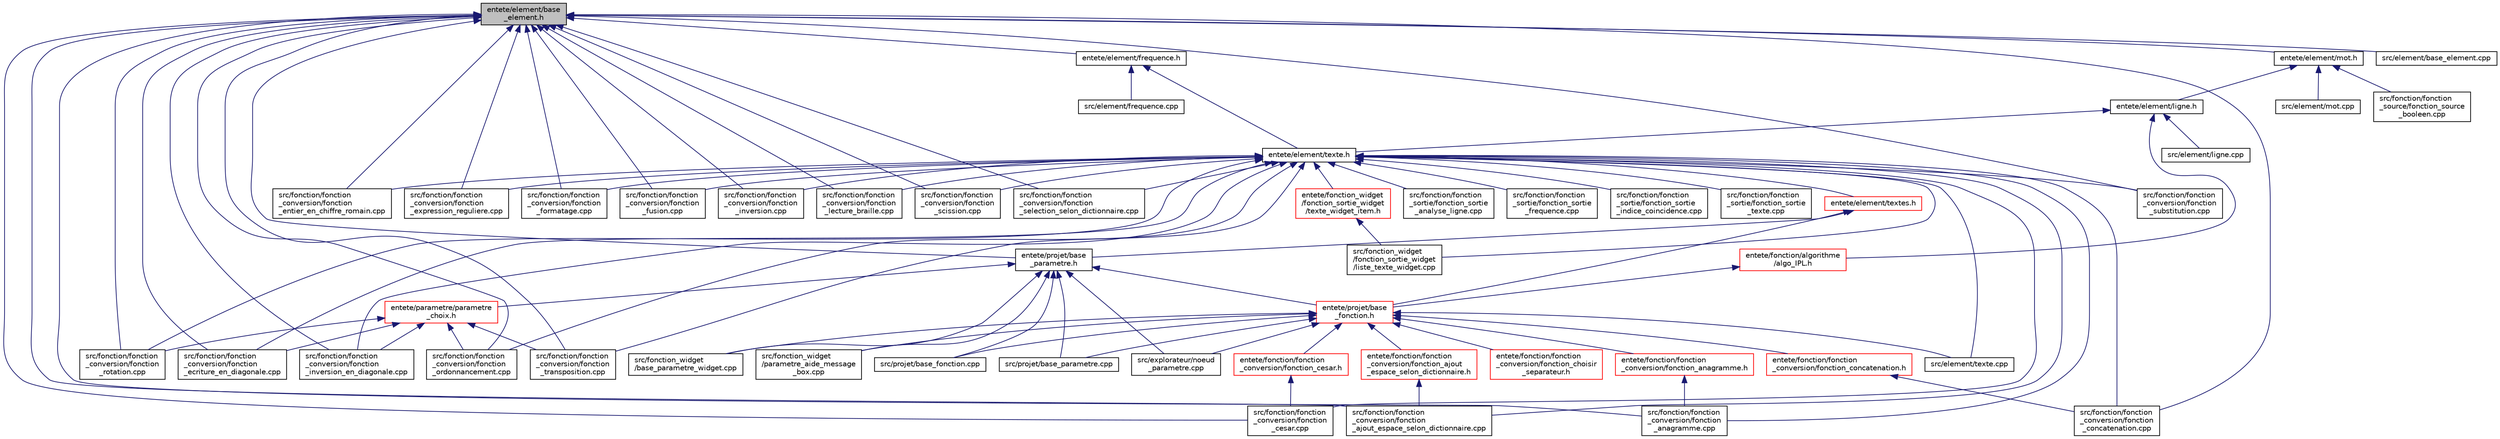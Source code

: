 digraph "entete/element/base_element.h"
{
  edge [fontname="Helvetica",fontsize="10",labelfontname="Helvetica",labelfontsize="10"];
  node [fontname="Helvetica",fontsize="10",shape=record];
  Node6 [label="entete/element/base\l_element.h",height=0.2,width=0.4,color="black", fillcolor="grey75", style="filled", fontcolor="black"];
  Node6 -> Node7 [dir="back",color="midnightblue",fontsize="10",style="solid",fontname="Helvetica"];
  Node7 [label="entete/element/mot.h",height=0.2,width=0.4,color="black", fillcolor="white", style="filled",URL="$mot_8h.html",tooltip="Fichier de déclaration de la classe mot. "];
  Node7 -> Node8 [dir="back",color="midnightblue",fontsize="10",style="solid",fontname="Helvetica"];
  Node8 [label="entete/element/ligne.h",height=0.2,width=0.4,color="black", fillcolor="white", style="filled",URL="$ligne_8h.html",tooltip="Fichier de déclaration de la classe ligne. "];
  Node8 -> Node9 [dir="back",color="midnightblue",fontsize="10",style="solid",fontname="Helvetica"];
  Node9 [label="entete/element/texte.h",height=0.2,width=0.4,color="black", fillcolor="white", style="filled",URL="$texte_8h.html",tooltip="Fichier de déclaration de la classe texte. "];
  Node9 -> Node10 [dir="back",color="midnightblue",fontsize="10",style="solid",fontname="Helvetica"];
  Node10 [label="entete/element/textes.h",height=0.2,width=0.4,color="red", fillcolor="white", style="filled",URL="$textes_8h.html",tooltip="Fichier de déclaration de la classe textes. "];
  Node10 -> Node48 [dir="back",color="midnightblue",fontsize="10",style="solid",fontname="Helvetica"];
  Node48 [label="entete/projet/base\l_fonction.h",height=0.2,width=0.4,color="red", fillcolor="white", style="filled",URL="$base__fonction_8h.html",tooltip="Déclaration de la classe base_fonction. "];
  Node48 -> Node49 [dir="back",color="midnightblue",fontsize="10",style="solid",fontname="Helvetica"];
  Node49 [label="entete/fonction/fonction\l_conversion/fonction_ajout\l_espace_selon_dictionnaire.h",height=0.2,width=0.4,color="red", fillcolor="white", style="filled",URL="$fonction__ajout__espace__selon__dictionnaire_8h.html",tooltip="Fichier de déclaration de la classe fonction_ajout_espace_selon_dictionnaire. "];
  Node49 -> Node15 [dir="back",color="midnightblue",fontsize="10",style="solid",fontname="Helvetica"];
  Node15 [label="src/fonction/fonction\l_conversion/fonction\l_ajout_espace_selon_dictionnaire.cpp",height=0.2,width=0.4,color="black", fillcolor="white", style="filled",URL="$fonction__ajout__espace__selon__dictionnaire_8cpp.html",tooltip="Fichier d&#39;implémentation de la classe fonction_ajout_espace_selon_dictionnaire. "];
  Node48 -> Node51 [dir="back",color="midnightblue",fontsize="10",style="solid",fontname="Helvetica"];
  Node51 [label="entete/fonction/fonction\l_conversion/fonction_anagramme.h",height=0.2,width=0.4,color="red", fillcolor="white", style="filled",URL="$fonction__anagramme_8h.html",tooltip="Fichier de déclaration de la classe fonction_anagramme. "];
  Node51 -> Node16 [dir="back",color="midnightblue",fontsize="10",style="solid",fontname="Helvetica"];
  Node16 [label="src/fonction/fonction\l_conversion/fonction\l_anagramme.cpp",height=0.2,width=0.4,color="black", fillcolor="white", style="filled",URL="$fonction__anagramme_8cpp.html",tooltip="Fichier d&#39;implémentation de la classe fonction_anagramme. "];
  Node48 -> Node52 [dir="back",color="midnightblue",fontsize="10",style="solid",fontname="Helvetica"];
  Node52 [label="entete/fonction/fonction\l_conversion/fonction_cesar.h",height=0.2,width=0.4,color="red", fillcolor="white", style="filled",URL="$fonction__cesar_8h.html",tooltip="Fichier de déclaration de la classe fonction_cesar. "];
  Node52 -> Node17 [dir="back",color="midnightblue",fontsize="10",style="solid",fontname="Helvetica"];
  Node17 [label="src/fonction/fonction\l_conversion/fonction\l_cesar.cpp",height=0.2,width=0.4,color="black", fillcolor="white", style="filled",URL="$fonction__cesar_8cpp.html",tooltip="Fichier d&#39;implémentation de la classe fonction_cesar. "];
  Node48 -> Node53 [dir="back",color="midnightblue",fontsize="10",style="solid",fontname="Helvetica"];
  Node53 [label="entete/fonction/fonction\l_conversion/fonction_choisir\l_separateur.h",height=0.2,width=0.4,color="red", fillcolor="white", style="filled",URL="$fonction__choisir__separateur_8h.html",tooltip="Fichier de déclaration de la classe fonction_choisir_separateur. "];
  Node48 -> Node54 [dir="back",color="midnightblue",fontsize="10",style="solid",fontname="Helvetica"];
  Node54 [label="entete/fonction/fonction\l_conversion/fonction_concatenation.h",height=0.2,width=0.4,color="red", fillcolor="white", style="filled",URL="$fonction__concatenation_8h.html",tooltip="Fichier de déclaration de la classe fonction_concatenation. "];
  Node54 -> Node19 [dir="back",color="midnightblue",fontsize="10",style="solid",fontname="Helvetica"];
  Node19 [label="src/fonction/fonction\l_conversion/fonction\l_concatenation.cpp",height=0.2,width=0.4,color="black", fillcolor="white", style="filled",URL="$fonction__concatenation_8cpp.html",tooltip="Fichier d&#39;implémentation de la classe fonction_concatenation. "];
  Node48 -> Node109 [dir="back",color="midnightblue",fontsize="10",style="solid",fontname="Helvetica"];
  Node109 [label="src/element/texte.cpp",height=0.2,width=0.4,color="black", fillcolor="white", style="filled",URL="$texte_8cpp.html",tooltip="Fichier d&#39;implémentation de la classe texte. "];
  Node48 -> Node112 [dir="back",color="midnightblue",fontsize="10",style="solid",fontname="Helvetica"];
  Node112 [label="src/explorateur/noeud\l_parametre.cpp",height=0.2,width=0.4,color="black", fillcolor="white", style="filled",URL="$noeud__parametre_8cpp.html",tooltip="Fichier d&#39;implémentation de la classe noeud_parametre. "];
  Node48 -> Node114 [dir="back",color="midnightblue",fontsize="10",style="solid",fontname="Helvetica"];
  Node114 [label="src/fonction_widget\l/base_parametre_widget.cpp",height=0.2,width=0.4,color="black", fillcolor="white", style="filled",URL="$base__parametre__widget_8cpp.html",tooltip="Fichier d&#39;implémentation de la classe base_parametre_widget. "];
  Node48 -> Node115 [dir="back",color="midnightblue",fontsize="10",style="solid",fontname="Helvetica"];
  Node115 [label="src/fonction_widget\l/parametre_aide_message\l_box.cpp",height=0.2,width=0.4,color="black", fillcolor="white", style="filled",URL="$parametre__aide__message__box_8cpp.html",tooltip="Fichier d&#39;implémentation de la classe parametre_aide_message_box. "];
  Node48 -> Node47 [dir="back",color="midnightblue",fontsize="10",style="solid",fontname="Helvetica"];
  Node47 [label="src/projet/base_fonction.cpp",height=0.2,width=0.4,color="black", fillcolor="white", style="filled",URL="$base__fonction_8cpp.html",tooltip="Fichier d&#39;implémentation de la classe base_fonction. "];
  Node48 -> Node84 [dir="back",color="midnightblue",fontsize="10",style="solid",fontname="Helvetica"];
  Node84 [label="src/projet/base_parametre.cpp",height=0.2,width=0.4,color="black", fillcolor="white", style="filled",URL="$base__parametre_8cpp.html",tooltip="Fichier d&#39;implémentation de la classe base_parametre. "];
  Node10 -> Node119 [dir="back",color="midnightblue",fontsize="10",style="solid",fontname="Helvetica"];
  Node119 [label="entete/projet/base\l_parametre.h",height=0.2,width=0.4,color="black", fillcolor="white", style="filled",URL="$base__parametre_8h.html",tooltip="Fichier de déclaration de la classe base_parametre. "];
  Node119 -> Node48 [dir="back",color="midnightblue",fontsize="10",style="solid",fontname="Helvetica"];
  Node119 -> Node120 [dir="back",color="midnightblue",fontsize="10",style="solid",fontname="Helvetica"];
  Node120 [label="entete/parametre/parametre\l_choix.h",height=0.2,width=0.4,color="red", fillcolor="white", style="filled",URL="$parametre__choix_8h.html",tooltip="Fichier de déclaration de la classe parametre_choix. "];
  Node120 -> Node20 [dir="back",color="midnightblue",fontsize="10",style="solid",fontname="Helvetica"];
  Node20 [label="src/fonction/fonction\l_conversion/fonction\l_ecriture_en_diagonale.cpp",height=0.2,width=0.4,color="black", fillcolor="white", style="filled",URL="$fonction__ecriture__en__diagonale_8cpp.html",tooltip="Fichier d&#39;implémentation de la classe fonction_ecriture_en_diagonale. "];
  Node120 -> Node26 [dir="back",color="midnightblue",fontsize="10",style="solid",fontname="Helvetica"];
  Node26 [label="src/fonction/fonction\l_conversion/fonction\l_inversion_en_diagonale.cpp",height=0.2,width=0.4,color="black", fillcolor="white", style="filled",URL="$fonction__inversion__en__diagonale_8cpp.html",tooltip="Fichier d&#39;implémentation de la classe fonction_inversion_en_diagonale. "];
  Node120 -> Node28 [dir="back",color="midnightblue",fontsize="10",style="solid",fontname="Helvetica"];
  Node28 [label="src/fonction/fonction\l_conversion/fonction\l_ordonnancement.cpp",height=0.2,width=0.4,color="black", fillcolor="white", style="filled",URL="$fonction__ordonnancement_8cpp.html",tooltip="Fichier d&#39;implémentation de la classe fonction_ordonnancement. "];
  Node120 -> Node29 [dir="back",color="midnightblue",fontsize="10",style="solid",fontname="Helvetica"];
  Node29 [label="src/fonction/fonction\l_conversion/fonction\l_rotation.cpp",height=0.2,width=0.4,color="black", fillcolor="white", style="filled",URL="$fonction__rotation_8cpp.html",tooltip="Fichier d&#39;implémentation de la classe fonction_rotation. "];
  Node120 -> Node33 [dir="back",color="midnightblue",fontsize="10",style="solid",fontname="Helvetica"];
  Node33 [label="src/fonction/fonction\l_conversion/fonction\l_transposition.cpp",height=0.2,width=0.4,color="black", fillcolor="white", style="filled",URL="$fonction__transposition_8cpp.html",tooltip="Fichier d&#39;implémentation de la classe fonction_transposition. "];
  Node119 -> Node112 [dir="back",color="midnightblue",fontsize="10",style="solid",fontname="Helvetica"];
  Node119 -> Node114 [dir="back",color="midnightblue",fontsize="10",style="solid",fontname="Helvetica"];
  Node119 -> Node115 [dir="back",color="midnightblue",fontsize="10",style="solid",fontname="Helvetica"];
  Node119 -> Node47 [dir="back",color="midnightblue",fontsize="10",style="solid",fontname="Helvetica"];
  Node119 -> Node84 [dir="back",color="midnightblue",fontsize="10",style="solid",fontname="Helvetica"];
  Node9 -> Node125 [dir="back",color="midnightblue",fontsize="10",style="solid",fontname="Helvetica"];
  Node125 [label="entete/fonction_widget\l/fonction_sortie_widget\l/texte_widget_item.h",height=0.2,width=0.4,color="red", fillcolor="white", style="filled",URL="$texte__widget__item_8h.html",tooltip="Fichier de déclaration de la classe texte_widget_item. "];
  Node125 -> Node126 [dir="back",color="midnightblue",fontsize="10",style="solid",fontname="Helvetica"];
  Node126 [label="src/fonction_widget\l/fonction_sortie_widget\l/liste_texte_widget.cpp",height=0.2,width=0.4,color="black", fillcolor="white", style="filled",URL="$liste__texte__widget_8cpp.html",tooltip="Fichier d&#39;implémentation de la classe liste_texte_widget. "];
  Node9 -> Node109 [dir="back",color="midnightblue",fontsize="10",style="solid",fontname="Helvetica"];
  Node9 -> Node15 [dir="back",color="midnightblue",fontsize="10",style="solid",fontname="Helvetica"];
  Node9 -> Node16 [dir="back",color="midnightblue",fontsize="10",style="solid",fontname="Helvetica"];
  Node9 -> Node17 [dir="back",color="midnightblue",fontsize="10",style="solid",fontname="Helvetica"];
  Node9 -> Node19 [dir="back",color="midnightblue",fontsize="10",style="solid",fontname="Helvetica"];
  Node9 -> Node20 [dir="back",color="midnightblue",fontsize="10",style="solid",fontname="Helvetica"];
  Node9 -> Node21 [dir="back",color="midnightblue",fontsize="10",style="solid",fontname="Helvetica"];
  Node21 [label="src/fonction/fonction\l_conversion/fonction\l_entier_en_chiffre_romain.cpp",height=0.2,width=0.4,color="black", fillcolor="white", style="filled",URL="$fonction__entier__en__chiffre__romain_8cpp.html",tooltip="Fichier d&#39;implémentation de la classe fonction_entier_en_chiffre_romain. "];
  Node9 -> Node22 [dir="back",color="midnightblue",fontsize="10",style="solid",fontname="Helvetica"];
  Node22 [label="src/fonction/fonction\l_conversion/fonction\l_expression_reguliere.cpp",height=0.2,width=0.4,color="black", fillcolor="white", style="filled",URL="$fonction__expression__reguliere_8cpp.html",tooltip="Fichier d&#39;implémentation de la classe fonction_expression_reguliere. "];
  Node9 -> Node23 [dir="back",color="midnightblue",fontsize="10",style="solid",fontname="Helvetica"];
  Node23 [label="src/fonction/fonction\l_conversion/fonction\l_formatage.cpp",height=0.2,width=0.4,color="black", fillcolor="white", style="filled",URL="$fonction__formatage_8cpp.html",tooltip="Fichier d&#39;implémentation de la classe fonction_formatage. "];
  Node9 -> Node24 [dir="back",color="midnightblue",fontsize="10",style="solid",fontname="Helvetica"];
  Node24 [label="src/fonction/fonction\l_conversion/fonction\l_fusion.cpp",height=0.2,width=0.4,color="black", fillcolor="white", style="filled",URL="$fonction__fusion_8cpp.html",tooltip="Fichier d&#39;implémentation de la classe fonction_fusion. "];
  Node9 -> Node25 [dir="back",color="midnightblue",fontsize="10",style="solid",fontname="Helvetica"];
  Node25 [label="src/fonction/fonction\l_conversion/fonction\l_inversion.cpp",height=0.2,width=0.4,color="black", fillcolor="white", style="filled",URL="$fonction__inversion_8cpp.html",tooltip="Fichier d&#39;implémentation de la classe fonction_inversion. "];
  Node9 -> Node26 [dir="back",color="midnightblue",fontsize="10",style="solid",fontname="Helvetica"];
  Node9 -> Node27 [dir="back",color="midnightblue",fontsize="10",style="solid",fontname="Helvetica"];
  Node27 [label="src/fonction/fonction\l_conversion/fonction\l_lecture_braille.cpp",height=0.2,width=0.4,color="black", fillcolor="white", style="filled",URL="$fonction__lecture__braille_8cpp.html",tooltip="Fichier d&#39;implémentation de la classe fonction_lecture_braille. "];
  Node9 -> Node28 [dir="back",color="midnightblue",fontsize="10",style="solid",fontname="Helvetica"];
  Node9 -> Node29 [dir="back",color="midnightblue",fontsize="10",style="solid",fontname="Helvetica"];
  Node9 -> Node30 [dir="back",color="midnightblue",fontsize="10",style="solid",fontname="Helvetica"];
  Node30 [label="src/fonction/fonction\l_conversion/fonction\l_scission.cpp",height=0.2,width=0.4,color="black", fillcolor="white", style="filled",URL="$fonction__scission_8cpp.html",tooltip="Fichier d&#39;implémentation de la classe fonction_scission. "];
  Node9 -> Node31 [dir="back",color="midnightblue",fontsize="10",style="solid",fontname="Helvetica"];
  Node31 [label="src/fonction/fonction\l_conversion/fonction\l_selection_selon_dictionnaire.cpp",height=0.2,width=0.4,color="black", fillcolor="white", style="filled",URL="$fonction__selection__selon__dictionnaire_8cpp.html",tooltip="Fichier d&#39;implémentation de la classe fonction_selection_selon_dictionnaire. "];
  Node9 -> Node32 [dir="back",color="midnightblue",fontsize="10",style="solid",fontname="Helvetica"];
  Node32 [label="src/fonction/fonction\l_conversion/fonction\l_substitution.cpp",height=0.2,width=0.4,color="black", fillcolor="white", style="filled",URL="$fonction__substitution_8cpp.html",tooltip="Fichier d&#39;implémentation de la classe fonction_substitution. "];
  Node9 -> Node33 [dir="back",color="midnightblue",fontsize="10",style="solid",fontname="Helvetica"];
  Node9 -> Node34 [dir="back",color="midnightblue",fontsize="10",style="solid",fontname="Helvetica"];
  Node34 [label="src/fonction/fonction\l_sortie/fonction_sortie\l_analyse_ligne.cpp",height=0.2,width=0.4,color="black", fillcolor="white", style="filled",URL="$fonction__sortie__analyse__ligne_8cpp.html",tooltip="Fichier d&#39;implémentation de la classe fonction_sortie_analyse_ligne. "];
  Node9 -> Node35 [dir="back",color="midnightblue",fontsize="10",style="solid",fontname="Helvetica"];
  Node35 [label="src/fonction/fonction\l_sortie/fonction_sortie\l_frequence.cpp",height=0.2,width=0.4,color="black", fillcolor="white", style="filled",URL="$fonction__sortie__frequence_8cpp.html",tooltip="Fichier d&#39;implémentation de la classe fonction_sortie_frequence. "];
  Node9 -> Node36 [dir="back",color="midnightblue",fontsize="10",style="solid",fontname="Helvetica"];
  Node36 [label="src/fonction/fonction\l_sortie/fonction_sortie\l_indice_coincidence.cpp",height=0.2,width=0.4,color="black", fillcolor="white", style="filled",URL="$fonction__sortie__indice__coincidence_8cpp.html",tooltip="Fichier d&#39;implémentation de la classe fonction_sortie_indice_coincidence. "];
  Node9 -> Node37 [dir="back",color="midnightblue",fontsize="10",style="solid",fontname="Helvetica"];
  Node37 [label="src/fonction/fonction\l_sortie/fonction_sortie\l_texte.cpp",height=0.2,width=0.4,color="black", fillcolor="white", style="filled",URL="$fonction__sortie__texte_8cpp.html",tooltip="Fichier d&#39;implémentation de la classe fonction_sortie_texte. "];
  Node9 -> Node126 [dir="back",color="midnightblue",fontsize="10",style="solid",fontname="Helvetica"];
  Node8 -> Node128 [dir="back",color="midnightblue",fontsize="10",style="solid",fontname="Helvetica"];
  Node128 [label="entete/fonction/algorithme\l/algo_IPL.h",height=0.2,width=0.4,color="red", fillcolor="white", style="filled",URL="$algo___i_p_l_8h.html",tooltip="Fichier de déclaration de la classe algo_IPL. "];
  Node128 -> Node48 [dir="back",color="midnightblue",fontsize="10",style="solid",fontname="Helvetica"];
  Node8 -> Node130 [dir="back",color="midnightblue",fontsize="10",style="solid",fontname="Helvetica"];
  Node130 [label="src/element/ligne.cpp",height=0.2,width=0.4,color="black", fillcolor="white", style="filled",URL="$ligne_8cpp.html",tooltip="Fichier d&#39;implémentation de la classe ligne. "];
  Node7 -> Node131 [dir="back",color="midnightblue",fontsize="10",style="solid",fontname="Helvetica"];
  Node131 [label="src/element/mot.cpp",height=0.2,width=0.4,color="black", fillcolor="white", style="filled",URL="$mot_8cpp.html",tooltip="Fichier d&#39;implémentation de la classe mot. "];
  Node7 -> Node38 [dir="back",color="midnightblue",fontsize="10",style="solid",fontname="Helvetica"];
  Node38 [label="src/fonction/fonction\l_source/fonction_source\l_booleen.cpp",height=0.2,width=0.4,color="black", fillcolor="white", style="filled",URL="$fonction__source__booleen_8cpp.html",tooltip="Fichier d&#39;implémentation de la classe fonction_source_booleen. "];
  Node6 -> Node132 [dir="back",color="midnightblue",fontsize="10",style="solid",fontname="Helvetica"];
  Node132 [label="entete/element/frequence.h",height=0.2,width=0.4,color="black", fillcolor="white", style="filled",URL="$frequence_8h.html",tooltip="Fichier de déclaration de la classe frequence. "];
  Node132 -> Node9 [dir="back",color="midnightblue",fontsize="10",style="solid",fontname="Helvetica"];
  Node132 -> Node133 [dir="back",color="midnightblue",fontsize="10",style="solid",fontname="Helvetica"];
  Node133 [label="src/element/frequence.cpp",height=0.2,width=0.4,color="black", fillcolor="white", style="filled",URL="$frequence_8cpp.html",tooltip="Fichier d&#39;implémentation de la classe frequence. "];
  Node6 -> Node119 [dir="back",color="midnightblue",fontsize="10",style="solid",fontname="Helvetica"];
  Node6 -> Node134 [dir="back",color="midnightblue",fontsize="10",style="solid",fontname="Helvetica"];
  Node134 [label="src/element/base_element.cpp",height=0.2,width=0.4,color="black", fillcolor="white", style="filled",URL="$base__element_8cpp.html",tooltip="Fichier d&#39;implémentation de la classe base_element. "];
  Node6 -> Node15 [dir="back",color="midnightblue",fontsize="10",style="solid",fontname="Helvetica"];
  Node6 -> Node16 [dir="back",color="midnightblue",fontsize="10",style="solid",fontname="Helvetica"];
  Node6 -> Node17 [dir="back",color="midnightblue",fontsize="10",style="solid",fontname="Helvetica"];
  Node6 -> Node19 [dir="back",color="midnightblue",fontsize="10",style="solid",fontname="Helvetica"];
  Node6 -> Node20 [dir="back",color="midnightblue",fontsize="10",style="solid",fontname="Helvetica"];
  Node6 -> Node21 [dir="back",color="midnightblue",fontsize="10",style="solid",fontname="Helvetica"];
  Node6 -> Node22 [dir="back",color="midnightblue",fontsize="10",style="solid",fontname="Helvetica"];
  Node6 -> Node23 [dir="back",color="midnightblue",fontsize="10",style="solid",fontname="Helvetica"];
  Node6 -> Node24 [dir="back",color="midnightblue",fontsize="10",style="solid",fontname="Helvetica"];
  Node6 -> Node25 [dir="back",color="midnightblue",fontsize="10",style="solid",fontname="Helvetica"];
  Node6 -> Node26 [dir="back",color="midnightblue",fontsize="10",style="solid",fontname="Helvetica"];
  Node6 -> Node27 [dir="back",color="midnightblue",fontsize="10",style="solid",fontname="Helvetica"];
  Node6 -> Node28 [dir="back",color="midnightblue",fontsize="10",style="solid",fontname="Helvetica"];
  Node6 -> Node29 [dir="back",color="midnightblue",fontsize="10",style="solid",fontname="Helvetica"];
  Node6 -> Node30 [dir="back",color="midnightblue",fontsize="10",style="solid",fontname="Helvetica"];
  Node6 -> Node31 [dir="back",color="midnightblue",fontsize="10",style="solid",fontname="Helvetica"];
  Node6 -> Node32 [dir="back",color="midnightblue",fontsize="10",style="solid",fontname="Helvetica"];
  Node6 -> Node33 [dir="back",color="midnightblue",fontsize="10",style="solid",fontname="Helvetica"];
}
